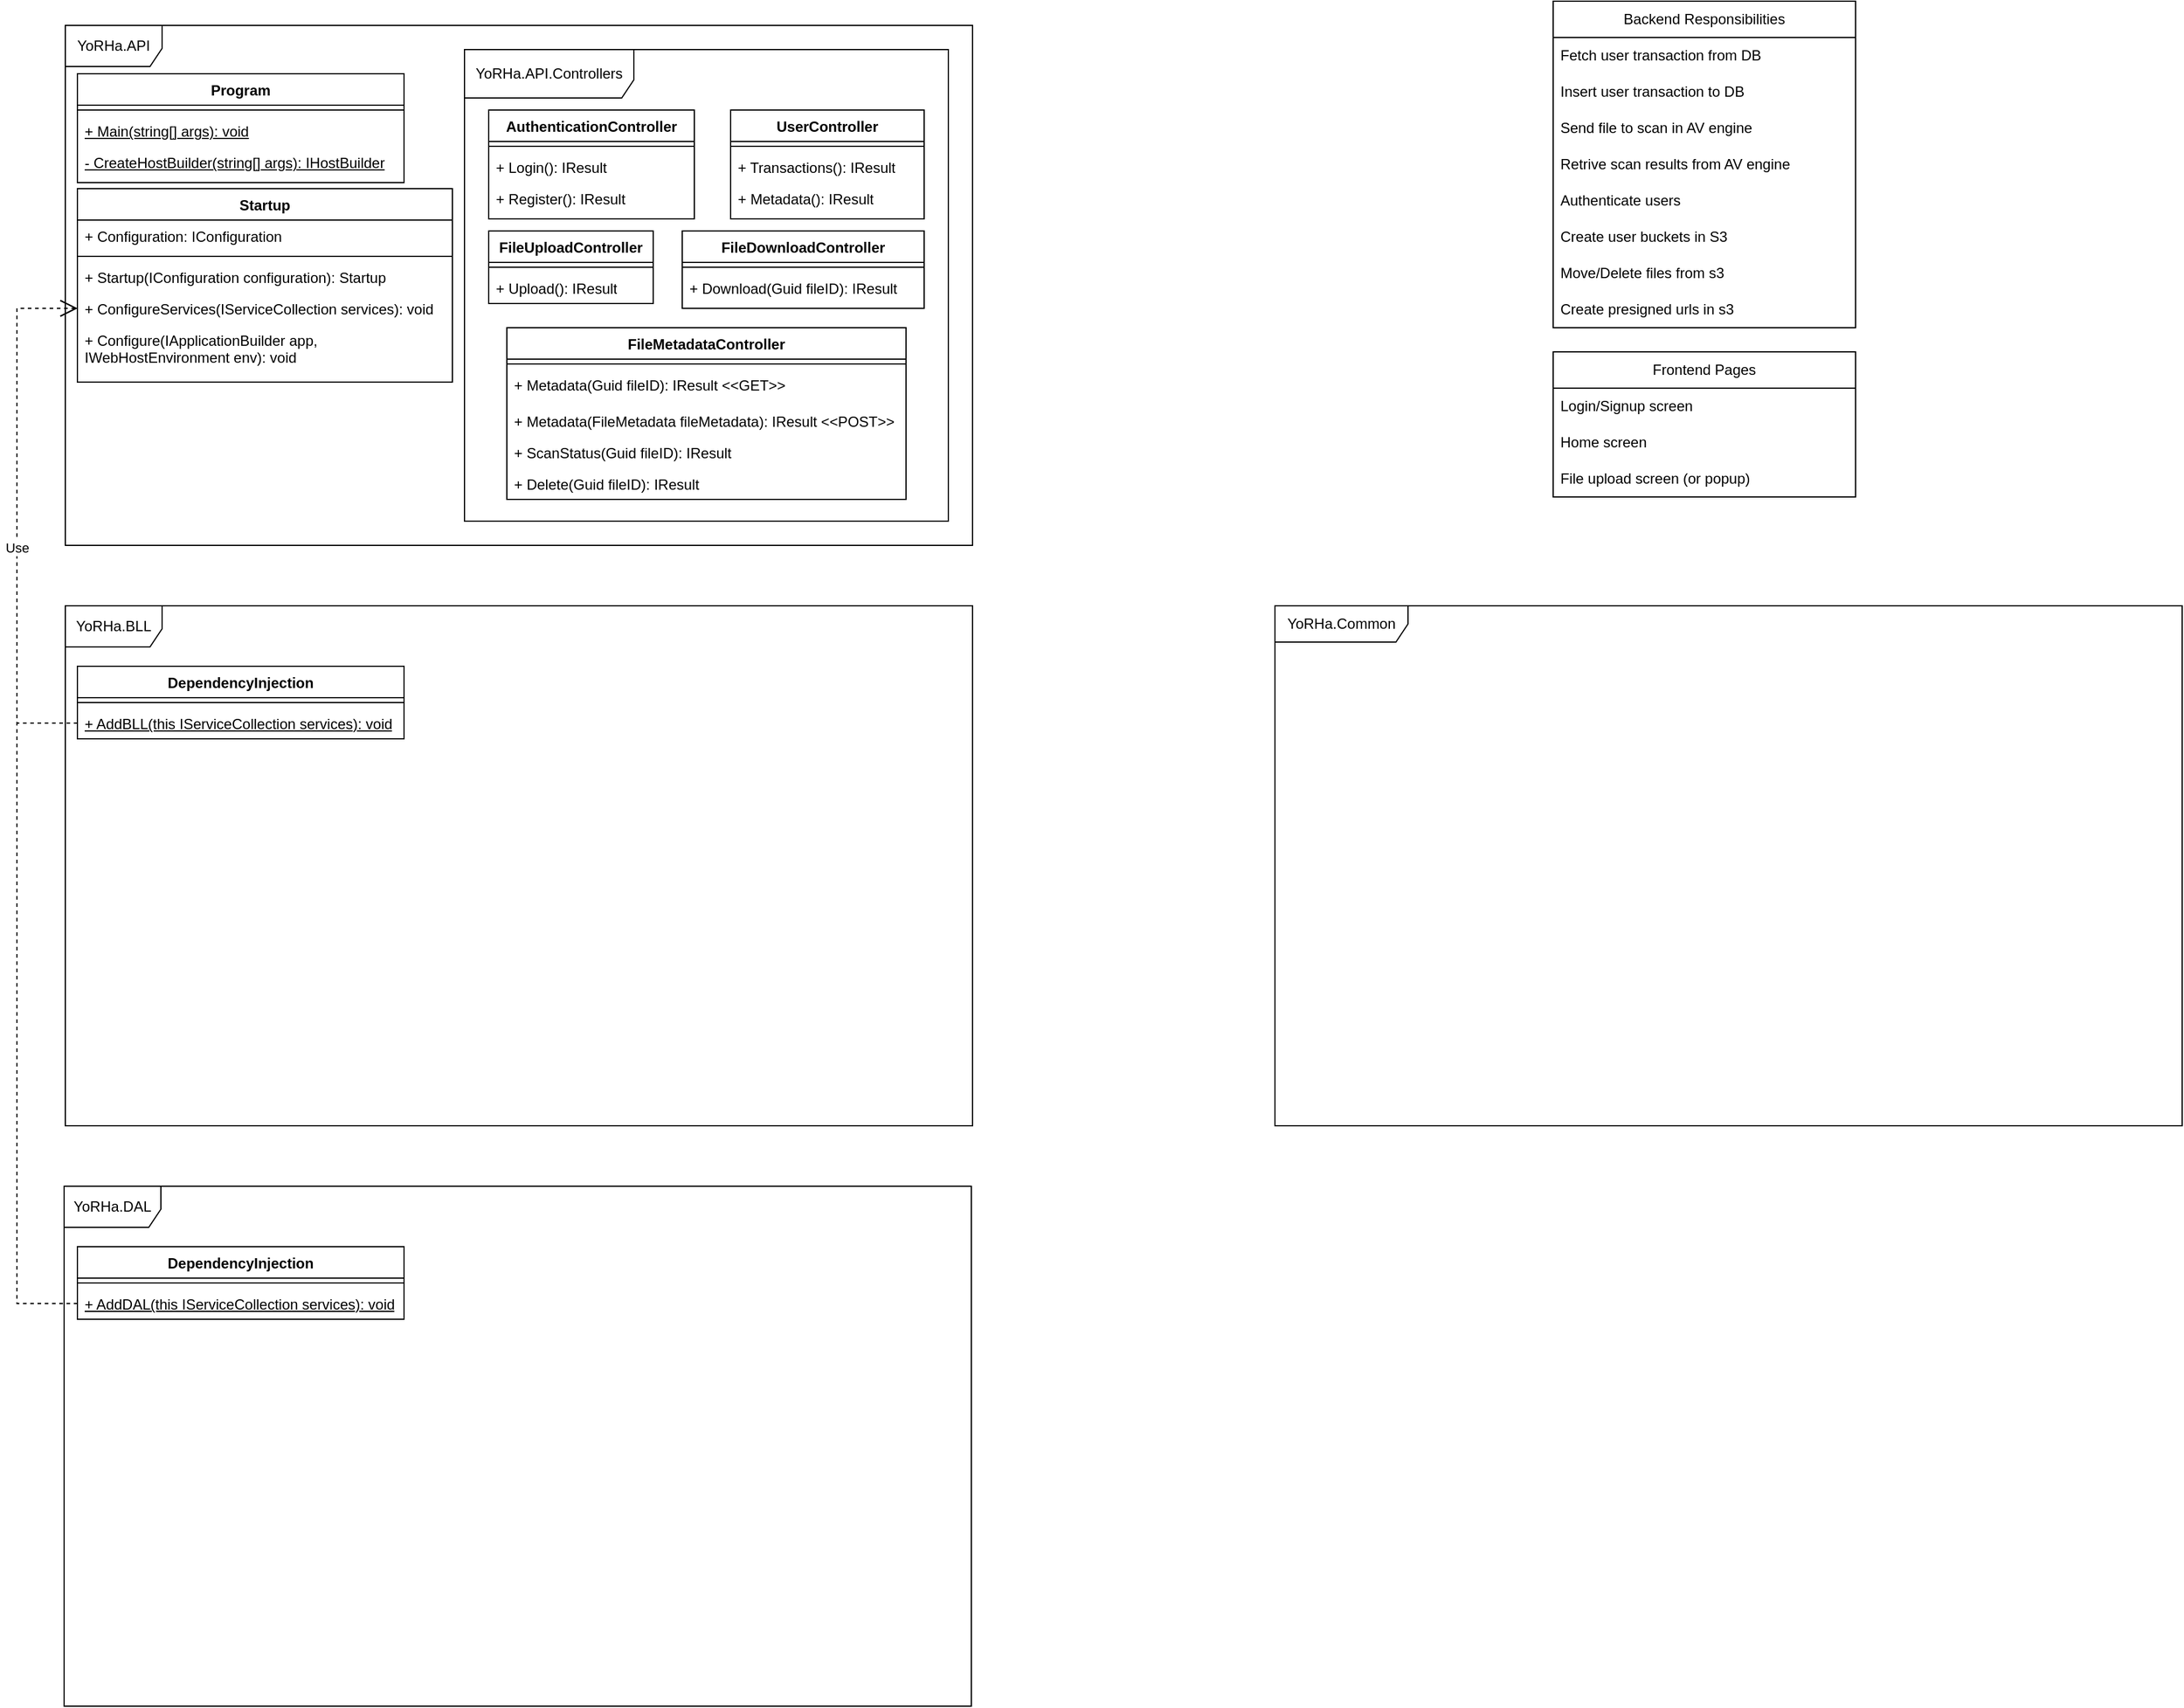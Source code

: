 <mxfile version="27.0.9">
  <diagram name="YoRHa Backend General Design" id="T1ig4GPtiGThXSXJhbaM">
    <mxGraphModel dx="1810" dy="613" grid="1" gridSize="10" guides="1" tooltips="1" connect="1" arrows="1" fold="1" page="1" pageScale="1" pageWidth="827" pageHeight="1169" math="0" shadow="0">
      <root>
        <mxCell id="0" />
        <mxCell id="1" parent="0" />
        <mxCell id="c4u2uFY4mNu0DCgcmhLV-1" value="DependencyInjection" style="swimlane;fontStyle=1;align=center;verticalAlign=top;childLayout=stackLayout;horizontal=1;startSize=26;horizontalStack=0;resizeParent=1;resizeParentMax=0;resizeLast=0;collapsible=1;marginBottom=0;whiteSpace=wrap;html=1;" vertex="1" parent="1">
          <mxGeometry x="50" y="550" width="270" height="60" as="geometry" />
        </mxCell>
        <mxCell id="c4u2uFY4mNu0DCgcmhLV-3" value="" style="line;strokeWidth=1;fillColor=none;align=left;verticalAlign=middle;spacingTop=-1;spacingLeft=3;spacingRight=3;rotatable=0;labelPosition=right;points=[];portConstraint=eastwest;strokeColor=inherit;" vertex="1" parent="c4u2uFY4mNu0DCgcmhLV-1">
          <mxGeometry y="26" width="270" height="8" as="geometry" />
        </mxCell>
        <mxCell id="c4u2uFY4mNu0DCgcmhLV-4" value="&lt;u&gt;+ AddBLL(this IServiceCollection services): void&lt;/u&gt;" style="text;strokeColor=none;fillColor=none;align=left;verticalAlign=top;spacingLeft=4;spacingRight=4;overflow=hidden;rotatable=0;points=[[0,0.5],[1,0.5]];portConstraint=eastwest;whiteSpace=wrap;html=1;" vertex="1" parent="c4u2uFY4mNu0DCgcmhLV-1">
          <mxGeometry y="34" width="270" height="26" as="geometry" />
        </mxCell>
        <mxCell id="c4u2uFY4mNu0DCgcmhLV-7" value="YoRHa.API" style="shape=umlFrame;whiteSpace=wrap;html=1;pointerEvents=0;width=80;height=34;" vertex="1" parent="1">
          <mxGeometry x="40" y="20" width="750" height="430" as="geometry" />
        </mxCell>
        <mxCell id="c4u2uFY4mNu0DCgcmhLV-9" value="DependencyInjection" style="swimlane;fontStyle=1;align=center;verticalAlign=top;childLayout=stackLayout;horizontal=1;startSize=26;horizontalStack=0;resizeParent=1;resizeParentMax=0;resizeLast=0;collapsible=1;marginBottom=0;whiteSpace=wrap;html=1;" vertex="1" parent="1">
          <mxGeometry x="50" y="1030" width="270" height="60" as="geometry" />
        </mxCell>
        <mxCell id="c4u2uFY4mNu0DCgcmhLV-10" value="" style="line;strokeWidth=1;fillColor=none;align=left;verticalAlign=middle;spacingTop=-1;spacingLeft=3;spacingRight=3;rotatable=0;labelPosition=right;points=[];portConstraint=eastwest;strokeColor=inherit;" vertex="1" parent="c4u2uFY4mNu0DCgcmhLV-9">
          <mxGeometry y="26" width="270" height="8" as="geometry" />
        </mxCell>
        <mxCell id="c4u2uFY4mNu0DCgcmhLV-11" value="&lt;u&gt;+ AddDAL(this IServiceCollection services): void&lt;/u&gt;" style="text;strokeColor=none;fillColor=none;align=left;verticalAlign=top;spacingLeft=4;spacingRight=4;overflow=hidden;rotatable=0;points=[[0,0.5],[1,0.5]];portConstraint=eastwest;whiteSpace=wrap;html=1;" vertex="1" parent="c4u2uFY4mNu0DCgcmhLV-9">
          <mxGeometry y="34" width="270" height="26" as="geometry" />
        </mxCell>
        <mxCell id="c4u2uFY4mNu0DCgcmhLV-12" value="YoRHa.BLL" style="shape=umlFrame;whiteSpace=wrap;html=1;pointerEvents=0;width=80;height=34;" vertex="1" parent="1">
          <mxGeometry x="40" y="500" width="750" height="430" as="geometry" />
        </mxCell>
        <mxCell id="c4u2uFY4mNu0DCgcmhLV-13" value="YoRHa.DAL" style="shape=umlFrame;whiteSpace=wrap;html=1;pointerEvents=0;width=80;height=34;" vertex="1" parent="1">
          <mxGeometry x="39" y="980" width="750" height="430" as="geometry" />
        </mxCell>
        <mxCell id="c4u2uFY4mNu0DCgcmhLV-14" value="YoRHa.Common" style="shape=umlFrame;whiteSpace=wrap;html=1;pointerEvents=0;width=110;height=30;" vertex="1" parent="1">
          <mxGeometry x="1040" y="500" width="750" height="430" as="geometry" />
        </mxCell>
        <mxCell id="c4u2uFY4mNu0DCgcmhLV-15" value="Program" style="swimlane;fontStyle=1;align=center;verticalAlign=top;childLayout=stackLayout;horizontal=1;startSize=26;horizontalStack=0;resizeParent=1;resizeParentMax=0;resizeLast=0;collapsible=1;marginBottom=0;whiteSpace=wrap;html=1;" vertex="1" parent="1">
          <mxGeometry x="50" y="60" width="270" height="90" as="geometry" />
        </mxCell>
        <mxCell id="c4u2uFY4mNu0DCgcmhLV-16" value="" style="line;strokeWidth=1;fillColor=none;align=left;verticalAlign=middle;spacingTop=-1;spacingLeft=3;spacingRight=3;rotatable=0;labelPosition=right;points=[];portConstraint=eastwest;strokeColor=inherit;" vertex="1" parent="c4u2uFY4mNu0DCgcmhLV-15">
          <mxGeometry y="26" width="270" height="8" as="geometry" />
        </mxCell>
        <mxCell id="c4u2uFY4mNu0DCgcmhLV-17" value="&lt;u&gt;+ Main(string[] args): void&lt;/u&gt;" style="text;strokeColor=none;fillColor=none;align=left;verticalAlign=top;spacingLeft=4;spacingRight=4;overflow=hidden;rotatable=0;points=[[0,0.5],[1,0.5]];portConstraint=eastwest;whiteSpace=wrap;html=1;" vertex="1" parent="c4u2uFY4mNu0DCgcmhLV-15">
          <mxGeometry y="34" width="270" height="26" as="geometry" />
        </mxCell>
        <mxCell id="c4u2uFY4mNu0DCgcmhLV-18" value="&lt;u&gt;- CreateHostBuilder(string[] args): IHostBuilder&lt;/u&gt;" style="text;strokeColor=none;fillColor=none;align=left;verticalAlign=top;spacingLeft=4;spacingRight=4;overflow=hidden;rotatable=0;points=[[0,0.5],[1,0.5]];portConstraint=eastwest;whiteSpace=wrap;html=1;" vertex="1" parent="c4u2uFY4mNu0DCgcmhLV-15">
          <mxGeometry y="60" width="270" height="30" as="geometry" />
        </mxCell>
        <mxCell id="c4u2uFY4mNu0DCgcmhLV-19" value="Startup" style="swimlane;fontStyle=1;align=center;verticalAlign=top;childLayout=stackLayout;horizontal=1;startSize=26;horizontalStack=0;resizeParent=1;resizeParentMax=0;resizeLast=0;collapsible=1;marginBottom=0;whiteSpace=wrap;html=1;" vertex="1" parent="1">
          <mxGeometry x="50" y="155" width="310" height="160" as="geometry" />
        </mxCell>
        <mxCell id="c4u2uFY4mNu0DCgcmhLV-20" value="+ Configuration: IConfiguration" style="text;strokeColor=none;fillColor=none;align=left;verticalAlign=top;spacingLeft=4;spacingRight=4;overflow=hidden;rotatable=0;points=[[0,0.5],[1,0.5]];portConstraint=eastwest;whiteSpace=wrap;html=1;" vertex="1" parent="c4u2uFY4mNu0DCgcmhLV-19">
          <mxGeometry y="26" width="310" height="26" as="geometry" />
        </mxCell>
        <mxCell id="c4u2uFY4mNu0DCgcmhLV-21" value="" style="line;strokeWidth=1;fillColor=none;align=left;verticalAlign=middle;spacingTop=-1;spacingLeft=3;spacingRight=3;rotatable=0;labelPosition=right;points=[];portConstraint=eastwest;strokeColor=inherit;" vertex="1" parent="c4u2uFY4mNu0DCgcmhLV-19">
          <mxGeometry y="52" width="310" height="8" as="geometry" />
        </mxCell>
        <mxCell id="c4u2uFY4mNu0DCgcmhLV-22" value="+ Startup(IConfiguration configuration): Startup" style="text;strokeColor=none;fillColor=none;align=left;verticalAlign=top;spacingLeft=4;spacingRight=4;overflow=hidden;rotatable=0;points=[[0,0.5],[1,0.5]];portConstraint=eastwest;whiteSpace=wrap;html=1;" vertex="1" parent="c4u2uFY4mNu0DCgcmhLV-19">
          <mxGeometry y="60" width="310" height="26" as="geometry" />
        </mxCell>
        <mxCell id="c4u2uFY4mNu0DCgcmhLV-24" value="+ ConfigureServices(IServiceCollection services): void" style="text;strokeColor=none;fillColor=none;align=left;verticalAlign=top;spacingLeft=4;spacingRight=4;overflow=hidden;rotatable=0;points=[[0,0.5],[1,0.5]];portConstraint=eastwest;whiteSpace=wrap;html=1;" vertex="1" parent="c4u2uFY4mNu0DCgcmhLV-19">
          <mxGeometry y="86" width="310" height="26" as="geometry" />
        </mxCell>
        <mxCell id="c4u2uFY4mNu0DCgcmhLV-23" value="+ Configure(IApplicationBuilder app, IWebHostEnvironment env): void" style="text;strokeColor=none;fillColor=none;align=left;verticalAlign=top;spacingLeft=4;spacingRight=4;overflow=hidden;rotatable=0;points=[[0,0.5],[1,0.5]];portConstraint=eastwest;whiteSpace=wrap;html=1;" vertex="1" parent="c4u2uFY4mNu0DCgcmhLV-19">
          <mxGeometry y="112" width="310" height="48" as="geometry" />
        </mxCell>
        <mxCell id="c4u2uFY4mNu0DCgcmhLV-25" value="YoRHa.API.Controllers" style="shape=umlFrame;whiteSpace=wrap;html=1;pointerEvents=0;width=140;height=40;" vertex="1" parent="1">
          <mxGeometry x="370" y="40" width="400" height="390" as="geometry" />
        </mxCell>
        <mxCell id="c4u2uFY4mNu0DCgcmhLV-27" value="" style="endArrow=open;endSize=12;dashed=1;html=1;rounded=0;exitX=0;exitY=0.5;exitDx=0;exitDy=0;entryX=0;entryY=0.5;entryDx=0;entryDy=0;" edge="1" parent="1" source="c4u2uFY4mNu0DCgcmhLV-11" target="c4u2uFY4mNu0DCgcmhLV-24">
          <mxGeometry x="-0.118" y="-20" width="160" relative="1" as="geometry">
            <mxPoint x="-40" y="1130" as="sourcePoint" />
            <mxPoint x="120" y="1130" as="targetPoint" />
            <Array as="points">
              <mxPoint y="1077" />
              <mxPoint y="254" />
            </Array>
            <mxPoint as="offset" />
          </mxGeometry>
        </mxCell>
        <mxCell id="c4u2uFY4mNu0DCgcmhLV-28" value="Use" style="endArrow=open;endSize=12;dashed=1;html=1;rounded=0;entryX=0;entryY=0.5;entryDx=0;entryDy=0;exitX=0;exitY=0.5;exitDx=0;exitDy=0;" edge="1" parent="1" source="c4u2uFY4mNu0DCgcmhLV-4" target="c4u2uFY4mNu0DCgcmhLV-24">
          <mxGeometry x="-0.118" width="160" relative="1" as="geometry">
            <mxPoint x="20" y="700" as="sourcePoint" />
            <mxPoint x="50" y="330" as="targetPoint" />
            <Array as="points">
              <mxPoint y="597" />
              <mxPoint y="254" />
            </Array>
            <mxPoint as="offset" />
          </mxGeometry>
        </mxCell>
        <mxCell id="c4u2uFY4mNu0DCgcmhLV-33" value="Backend Responsibilities" style="swimlane;fontStyle=0;childLayout=stackLayout;horizontal=1;startSize=30;horizontalStack=0;resizeParent=1;resizeParentMax=0;resizeLast=0;collapsible=1;marginBottom=0;whiteSpace=wrap;html=1;" vertex="1" parent="1">
          <mxGeometry x="1270" width="250" height="270" as="geometry" />
        </mxCell>
        <mxCell id="c4u2uFY4mNu0DCgcmhLV-34" value="Fetch user transaction from DB" style="text;strokeColor=none;fillColor=none;align=left;verticalAlign=middle;spacingLeft=4;spacingRight=4;overflow=hidden;points=[[0,0.5],[1,0.5]];portConstraint=eastwest;rotatable=0;whiteSpace=wrap;html=1;" vertex="1" parent="c4u2uFY4mNu0DCgcmhLV-33">
          <mxGeometry y="30" width="250" height="30" as="geometry" />
        </mxCell>
        <mxCell id="c4u2uFY4mNu0DCgcmhLV-35" value="Insert user transaction to DB" style="text;strokeColor=none;fillColor=none;align=left;verticalAlign=middle;spacingLeft=4;spacingRight=4;overflow=hidden;points=[[0,0.5],[1,0.5]];portConstraint=eastwest;rotatable=0;whiteSpace=wrap;html=1;" vertex="1" parent="c4u2uFY4mNu0DCgcmhLV-33">
          <mxGeometry y="60" width="250" height="30" as="geometry" />
        </mxCell>
        <mxCell id="c4u2uFY4mNu0DCgcmhLV-36" value="Send file to scan in AV engine" style="text;strokeColor=none;fillColor=none;align=left;verticalAlign=middle;spacingLeft=4;spacingRight=4;overflow=hidden;points=[[0,0.5],[1,0.5]];portConstraint=eastwest;rotatable=0;whiteSpace=wrap;html=1;" vertex="1" parent="c4u2uFY4mNu0DCgcmhLV-33">
          <mxGeometry y="90" width="250" height="30" as="geometry" />
        </mxCell>
        <mxCell id="c4u2uFY4mNu0DCgcmhLV-39" value="Retrive scan results from AV engine" style="text;strokeColor=none;fillColor=none;align=left;verticalAlign=middle;spacingLeft=4;spacingRight=4;overflow=hidden;points=[[0,0.5],[1,0.5]];portConstraint=eastwest;rotatable=0;whiteSpace=wrap;html=1;" vertex="1" parent="c4u2uFY4mNu0DCgcmhLV-33">
          <mxGeometry y="120" width="250" height="30" as="geometry" />
        </mxCell>
        <mxCell id="c4u2uFY4mNu0DCgcmhLV-38" value="Authenticate users" style="text;strokeColor=none;fillColor=none;align=left;verticalAlign=middle;spacingLeft=4;spacingRight=4;overflow=hidden;points=[[0,0.5],[1,0.5]];portConstraint=eastwest;rotatable=0;whiteSpace=wrap;html=1;" vertex="1" parent="c4u2uFY4mNu0DCgcmhLV-33">
          <mxGeometry y="150" width="250" height="30" as="geometry" />
        </mxCell>
        <mxCell id="c4u2uFY4mNu0DCgcmhLV-37" value="Create user buckets in S3" style="text;strokeColor=none;fillColor=none;align=left;verticalAlign=middle;spacingLeft=4;spacingRight=4;overflow=hidden;points=[[0,0.5],[1,0.5]];portConstraint=eastwest;rotatable=0;whiteSpace=wrap;html=1;" vertex="1" parent="c4u2uFY4mNu0DCgcmhLV-33">
          <mxGeometry y="180" width="250" height="30" as="geometry" />
        </mxCell>
        <mxCell id="c4u2uFY4mNu0DCgcmhLV-41" value="Move/Delete files from s3" style="text;strokeColor=none;fillColor=none;align=left;verticalAlign=middle;spacingLeft=4;spacingRight=4;overflow=hidden;points=[[0,0.5],[1,0.5]];portConstraint=eastwest;rotatable=0;whiteSpace=wrap;html=1;" vertex="1" parent="c4u2uFY4mNu0DCgcmhLV-33">
          <mxGeometry y="210" width="250" height="30" as="geometry" />
        </mxCell>
        <mxCell id="c4u2uFY4mNu0DCgcmhLV-42" value="Create presigned urls in s3" style="text;strokeColor=none;fillColor=none;align=left;verticalAlign=middle;spacingLeft=4;spacingRight=4;overflow=hidden;points=[[0,0.5],[1,0.5]];portConstraint=eastwest;rotatable=0;whiteSpace=wrap;html=1;" vertex="1" parent="c4u2uFY4mNu0DCgcmhLV-33">
          <mxGeometry y="240" width="250" height="30" as="geometry" />
        </mxCell>
        <mxCell id="c4u2uFY4mNu0DCgcmhLV-43" value="Frontend Pages" style="swimlane;fontStyle=0;childLayout=stackLayout;horizontal=1;startSize=30;horizontalStack=0;resizeParent=1;resizeParentMax=0;resizeLast=0;collapsible=1;marginBottom=0;whiteSpace=wrap;html=1;" vertex="1" parent="1">
          <mxGeometry x="1270" y="290" width="250" height="120" as="geometry" />
        </mxCell>
        <mxCell id="c4u2uFY4mNu0DCgcmhLV-45" value="Login/Signup screen" style="text;strokeColor=none;fillColor=none;align=left;verticalAlign=middle;spacingLeft=4;spacingRight=4;overflow=hidden;points=[[0,0.5],[1,0.5]];portConstraint=eastwest;rotatable=0;whiteSpace=wrap;html=1;" vertex="1" parent="c4u2uFY4mNu0DCgcmhLV-43">
          <mxGeometry y="30" width="250" height="30" as="geometry" />
        </mxCell>
        <mxCell id="c4u2uFY4mNu0DCgcmhLV-46" value="Home screen" style="text;strokeColor=none;fillColor=none;align=left;verticalAlign=middle;spacingLeft=4;spacingRight=4;overflow=hidden;points=[[0,0.5],[1,0.5]];portConstraint=eastwest;rotatable=0;whiteSpace=wrap;html=1;" vertex="1" parent="c4u2uFY4mNu0DCgcmhLV-43">
          <mxGeometry y="60" width="250" height="30" as="geometry" />
        </mxCell>
        <mxCell id="c4u2uFY4mNu0DCgcmhLV-47" value="File upload screen (or popup)" style="text;strokeColor=none;fillColor=none;align=left;verticalAlign=middle;spacingLeft=4;spacingRight=4;overflow=hidden;points=[[0,0.5],[1,0.5]];portConstraint=eastwest;rotatable=0;whiteSpace=wrap;html=1;" vertex="1" parent="c4u2uFY4mNu0DCgcmhLV-43">
          <mxGeometry y="90" width="250" height="30" as="geometry" />
        </mxCell>
        <mxCell id="c4u2uFY4mNu0DCgcmhLV-57" value="FileMetadataController" style="swimlane;fontStyle=1;align=center;verticalAlign=top;childLayout=stackLayout;horizontal=1;startSize=26;horizontalStack=0;resizeParent=1;resizeParentMax=0;resizeLast=0;collapsible=1;marginBottom=0;whiteSpace=wrap;html=1;" vertex="1" parent="1">
          <mxGeometry x="405" y="270" width="330" height="142" as="geometry" />
        </mxCell>
        <mxCell id="c4u2uFY4mNu0DCgcmhLV-58" value="" style="line;strokeWidth=1;fillColor=none;align=left;verticalAlign=middle;spacingTop=-1;spacingLeft=3;spacingRight=3;rotatable=0;labelPosition=right;points=[];portConstraint=eastwest;strokeColor=inherit;" vertex="1" parent="c4u2uFY4mNu0DCgcmhLV-57">
          <mxGeometry y="26" width="330" height="8" as="geometry" />
        </mxCell>
        <mxCell id="c4u2uFY4mNu0DCgcmhLV-75" value="+ Metadata(Guid fileID): IResult &amp;lt;&amp;lt;GET&amp;gt;&amp;gt;" style="text;strokeColor=none;fillColor=none;align=left;verticalAlign=top;spacingLeft=4;spacingRight=4;overflow=hidden;rotatable=0;points=[[0,0.5],[1,0.5]];portConstraint=eastwest;whiteSpace=wrap;html=1;" vertex="1" parent="c4u2uFY4mNu0DCgcmhLV-57">
          <mxGeometry y="34" width="330" height="30" as="geometry" />
        </mxCell>
        <mxCell id="c4u2uFY4mNu0DCgcmhLV-73" value="+ Metadata(FileMetadata fileMetadata): IResult &amp;lt;&amp;lt;POST&amp;gt;&amp;gt;" style="text;strokeColor=none;fillColor=none;align=left;verticalAlign=top;spacingLeft=4;spacingRight=4;overflow=hidden;rotatable=0;points=[[0,0.5],[1,0.5]];portConstraint=eastwest;whiteSpace=wrap;html=1;" vertex="1" parent="c4u2uFY4mNu0DCgcmhLV-57">
          <mxGeometry y="64" width="330" height="26" as="geometry" />
        </mxCell>
        <mxCell id="c4u2uFY4mNu0DCgcmhLV-103" value="+ ScanStatus(Guid fileID): IResult" style="text;strokeColor=none;fillColor=none;align=left;verticalAlign=top;spacingLeft=4;spacingRight=4;overflow=hidden;rotatable=0;points=[[0,0.5],[1,0.5]];portConstraint=eastwest;whiteSpace=wrap;html=1;" vertex="1" parent="c4u2uFY4mNu0DCgcmhLV-57">
          <mxGeometry y="90" width="330" height="26" as="geometry" />
        </mxCell>
        <mxCell id="c4u2uFY4mNu0DCgcmhLV-102" value="+ Delete(Guid fileID): IResult" style="text;strokeColor=none;fillColor=none;align=left;verticalAlign=top;spacingLeft=4;spacingRight=4;overflow=hidden;rotatable=0;points=[[0,0.5],[1,0.5]];portConstraint=eastwest;whiteSpace=wrap;html=1;" vertex="1" parent="c4u2uFY4mNu0DCgcmhLV-57">
          <mxGeometry y="116" width="330" height="26" as="geometry" />
        </mxCell>
        <mxCell id="c4u2uFY4mNu0DCgcmhLV-62" value="UserController" style="swimlane;fontStyle=1;align=center;verticalAlign=top;childLayout=stackLayout;horizontal=1;startSize=26;horizontalStack=0;resizeParent=1;resizeParentMax=0;resizeLast=0;collapsible=1;marginBottom=0;whiteSpace=wrap;html=1;" vertex="1" parent="1">
          <mxGeometry x="590" y="90" width="160" height="90" as="geometry" />
        </mxCell>
        <mxCell id="c4u2uFY4mNu0DCgcmhLV-63" value="" style="line;strokeWidth=1;fillColor=none;align=left;verticalAlign=middle;spacingTop=-1;spacingLeft=3;spacingRight=3;rotatable=0;labelPosition=right;points=[];portConstraint=eastwest;strokeColor=inherit;" vertex="1" parent="c4u2uFY4mNu0DCgcmhLV-62">
          <mxGeometry y="26" width="160" height="8" as="geometry" />
        </mxCell>
        <mxCell id="c4u2uFY4mNu0DCgcmhLV-64" value="+ Transactions(): IResult" style="text;strokeColor=none;fillColor=none;align=left;verticalAlign=top;spacingLeft=4;spacingRight=4;overflow=hidden;rotatable=0;points=[[0,0.5],[1,0.5]];portConstraint=eastwest;whiteSpace=wrap;html=1;" vertex="1" parent="c4u2uFY4mNu0DCgcmhLV-62">
          <mxGeometry y="34" width="160" height="26" as="geometry" />
        </mxCell>
        <mxCell id="c4u2uFY4mNu0DCgcmhLV-65" value="+ Metadata(): IResult" style="text;strokeColor=none;fillColor=none;align=left;verticalAlign=top;spacingLeft=4;spacingRight=4;overflow=hidden;rotatable=0;points=[[0,0.5],[1,0.5]];portConstraint=eastwest;whiteSpace=wrap;html=1;" vertex="1" parent="c4u2uFY4mNu0DCgcmhLV-62">
          <mxGeometry y="60" width="160" height="30" as="geometry" />
        </mxCell>
        <mxCell id="c4u2uFY4mNu0DCgcmhLV-67" value="AuthenticationController" style="swimlane;fontStyle=1;align=center;verticalAlign=top;childLayout=stackLayout;horizontal=1;startSize=26;horizontalStack=0;resizeParent=1;resizeParentMax=0;resizeLast=0;collapsible=1;marginBottom=0;whiteSpace=wrap;html=1;" vertex="1" parent="1">
          <mxGeometry x="390" y="90" width="170" height="90" as="geometry" />
        </mxCell>
        <mxCell id="c4u2uFY4mNu0DCgcmhLV-68" value="" style="line;strokeWidth=1;fillColor=none;align=left;verticalAlign=middle;spacingTop=-1;spacingLeft=3;spacingRight=3;rotatable=0;labelPosition=right;points=[];portConstraint=eastwest;strokeColor=inherit;" vertex="1" parent="c4u2uFY4mNu0DCgcmhLV-67">
          <mxGeometry y="26" width="170" height="8" as="geometry" />
        </mxCell>
        <mxCell id="c4u2uFY4mNu0DCgcmhLV-69" value="+ Login(): IResult" style="text;strokeColor=none;fillColor=none;align=left;verticalAlign=top;spacingLeft=4;spacingRight=4;overflow=hidden;rotatable=0;points=[[0,0.5],[1,0.5]];portConstraint=eastwest;whiteSpace=wrap;html=1;" vertex="1" parent="c4u2uFY4mNu0DCgcmhLV-67">
          <mxGeometry y="34" width="170" height="26" as="geometry" />
        </mxCell>
        <mxCell id="c4u2uFY4mNu0DCgcmhLV-70" value="+ Register(): IResult" style="text;strokeColor=none;fillColor=none;align=left;verticalAlign=top;spacingLeft=4;spacingRight=4;overflow=hidden;rotatable=0;points=[[0,0.5],[1,0.5]];portConstraint=eastwest;whiteSpace=wrap;html=1;" vertex="1" parent="c4u2uFY4mNu0DCgcmhLV-67">
          <mxGeometry y="60" width="170" height="30" as="geometry" />
        </mxCell>
        <mxCell id="c4u2uFY4mNu0DCgcmhLV-85" value="FileUploadController" style="swimlane;fontStyle=1;align=center;verticalAlign=top;childLayout=stackLayout;horizontal=1;startSize=26;horizontalStack=0;resizeParent=1;resizeParentMax=0;resizeLast=0;collapsible=1;marginBottom=0;whiteSpace=wrap;html=1;" vertex="1" parent="1">
          <mxGeometry x="390" y="190" width="136" height="60" as="geometry" />
        </mxCell>
        <mxCell id="c4u2uFY4mNu0DCgcmhLV-86" value="" style="line;strokeWidth=1;fillColor=none;align=left;verticalAlign=middle;spacingTop=-1;spacingLeft=3;spacingRight=3;rotatable=0;labelPosition=right;points=[];portConstraint=eastwest;strokeColor=inherit;" vertex="1" parent="c4u2uFY4mNu0DCgcmhLV-85">
          <mxGeometry y="26" width="136" height="8" as="geometry" />
        </mxCell>
        <mxCell id="c4u2uFY4mNu0DCgcmhLV-87" value="+ Upload(): IResult" style="text;strokeColor=none;fillColor=none;align=left;verticalAlign=top;spacingLeft=4;spacingRight=4;overflow=hidden;rotatable=0;points=[[0,0.5],[1,0.5]];portConstraint=eastwest;whiteSpace=wrap;html=1;" vertex="1" parent="c4u2uFY4mNu0DCgcmhLV-85">
          <mxGeometry y="34" width="136" height="26" as="geometry" />
        </mxCell>
        <mxCell id="c4u2uFY4mNu0DCgcmhLV-93" value="FileDownloadController" style="swimlane;fontStyle=1;align=center;verticalAlign=top;childLayout=stackLayout;horizontal=1;startSize=26;horizontalStack=0;resizeParent=1;resizeParentMax=0;resizeLast=0;collapsible=1;marginBottom=0;whiteSpace=wrap;html=1;" vertex="1" parent="1">
          <mxGeometry x="550" y="190" width="200" height="64" as="geometry" />
        </mxCell>
        <mxCell id="c4u2uFY4mNu0DCgcmhLV-94" value="" style="line;strokeWidth=1;fillColor=none;align=left;verticalAlign=middle;spacingTop=-1;spacingLeft=3;spacingRight=3;rotatable=0;labelPosition=right;points=[];portConstraint=eastwest;strokeColor=inherit;" vertex="1" parent="c4u2uFY4mNu0DCgcmhLV-93">
          <mxGeometry y="26" width="200" height="8" as="geometry" />
        </mxCell>
        <mxCell id="c4u2uFY4mNu0DCgcmhLV-96" value="+ Download(Guid fileID): IResult" style="text;strokeColor=none;fillColor=none;align=left;verticalAlign=top;spacingLeft=4;spacingRight=4;overflow=hidden;rotatable=0;points=[[0,0.5],[1,0.5]];portConstraint=eastwest;whiteSpace=wrap;html=1;" vertex="1" parent="c4u2uFY4mNu0DCgcmhLV-93">
          <mxGeometry y="34" width="200" height="30" as="geometry" />
        </mxCell>
      </root>
    </mxGraphModel>
  </diagram>
</mxfile>
